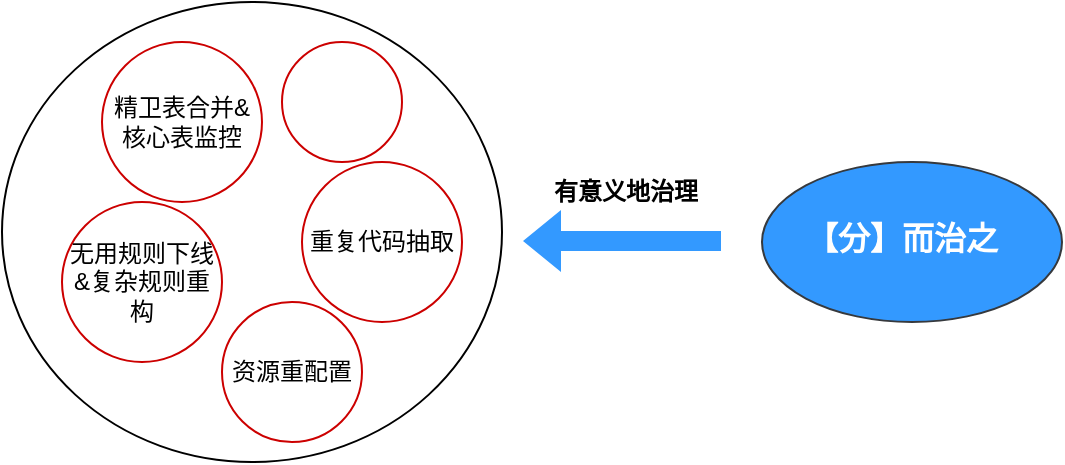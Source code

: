 <mxfile version="26.0.2">
  <diagram name="第 1 页" id="-t-LGwc56JBom7PJ3oQe">
    <mxGraphModel dx="962" dy="700" grid="1" gridSize="10" guides="1" tooltips="1" connect="1" arrows="1" fold="1" page="1" pageScale="1" pageWidth="827" pageHeight="1169" math="0" shadow="0">
      <root>
        <mxCell id="0" />
        <mxCell id="1" parent="0" />
        <mxCell id="YTVyAT52MgxxX6Fu33Iz-1" value="" style="shape=flexArrow;endArrow=classic;html=1;rounded=0;strokeColor=none;fillColor=#3399FF;" edge="1" parent="1">
          <mxGeometry width="50" height="50" relative="1" as="geometry">
            <mxPoint x="570" y="349.5" as="sourcePoint" />
            <mxPoint x="470" y="349.5" as="targetPoint" />
          </mxGeometry>
        </mxCell>
        <mxCell id="YTVyAT52MgxxX6Fu33Iz-2" value="" style="ellipse;whiteSpace=wrap;html=1;strokeColor=#36393d;fillColor=#3399FF;" vertex="1" parent="1">
          <mxGeometry x="590" y="310" width="150" height="80" as="geometry" />
        </mxCell>
        <mxCell id="YTVyAT52MgxxX6Fu33Iz-3" value="&lt;font style=&quot;color: rgb(255, 255, 255); font-size: 16px;&quot;&gt;&lt;b&gt;【分】而治之&lt;/b&gt;&lt;/font&gt;" style="text;html=1;align=center;verticalAlign=middle;whiteSpace=wrap;rounded=0;" vertex="1" parent="1">
          <mxGeometry x="610" y="330" width="100" height="35" as="geometry" />
        </mxCell>
        <mxCell id="YTVyAT52MgxxX6Fu33Iz-4" value="" style="ellipse;whiteSpace=wrap;html=1;" vertex="1" parent="1">
          <mxGeometry x="210" y="230" width="250" height="230" as="geometry" />
        </mxCell>
        <mxCell id="YTVyAT52MgxxX6Fu33Iz-5" value="&lt;div data-docx-has-block-data=&quot;false&quot; data-lark-html-role=&quot;root&quot; data-page-id=&quot;ChRIdA0hZobBU5xymgpcbbGHnzd&quot;&gt;&lt;div class=&quot;old-record-id-XWXkdjbSToSbAaxWngFc1ZIonQe&quot;&gt;精卫表合并&amp;amp;核心表监控&lt;/div&gt;&lt;/div&gt;&lt;span class=&quot;lark-record-clipboard&quot; data-lark-record-format=&quot;docx/text&quot; data-lark-record-data=&quot;{&amp;quot;rootId&amp;quot;:&amp;quot;ChRIdA0hZobBU5xymgpcbbGHnzd&amp;quot;,&amp;quot;text&amp;quot;:{&amp;quot;initialAttributedTexts&amp;quot;:{&amp;quot;text&amp;quot;:{&amp;quot;0&amp;quot;:&amp;quot;精卫表合并&amp;amp;核心表监控&amp;quot;},&amp;quot;attribs&amp;quot;:{&amp;quot;0&amp;quot;:&amp;quot;*0+b&amp;quot;}},&amp;quot;apool&amp;quot;:{&amp;quot;numToAttrib&amp;quot;:{&amp;quot;0&amp;quot;:[&amp;quot;author&amp;quot;,&amp;quot;6789052697665437964&amp;quot;]},&amp;quot;nextNum&amp;quot;:1}},&amp;quot;type&amp;quot;:&amp;quot;text&amp;quot;,&amp;quot;referenceRecordMap&amp;quot;:{},&amp;quot;extra&amp;quot;:{&amp;quot;channel&amp;quot;:&amp;quot;saas&amp;quot;,&amp;quot;pasteRandomId&amp;quot;:&amp;quot;1d12fe56-909d-4299-86d8-354a4d4ec832&amp;quot;,&amp;quot;mention_page_title&amp;quot;:{},&amp;quot;external_mention_url&amp;quot;:{}},&amp;quot;isKeepQuoteContainer&amp;quot;:false,&amp;quot;isFromCode&amp;quot;:false,&amp;quot;selection&amp;quot;:[{&amp;quot;id&amp;quot;:256,&amp;quot;type&amp;quot;:&amp;quot;text&amp;quot;,&amp;quot;selection&amp;quot;:{&amp;quot;start&amp;quot;:0,&amp;quot;end&amp;quot;:11},&amp;quot;recordId&amp;quot;:&amp;quot;XWXkdjbSToSbAaxWngFc1ZIonQe&amp;quot;}],&amp;quot;payloadMap&amp;quot;:{},&amp;quot;isCut&amp;quot;:false}&quot;&gt;&lt;/span&gt;" style="ellipse;whiteSpace=wrap;html=1;aspect=fixed;strokeColor=#CC0000;" vertex="1" parent="1">
          <mxGeometry x="260" y="250" width="80" height="80" as="geometry" />
        </mxCell>
        <mxCell id="YTVyAT52MgxxX6Fu33Iz-6" value="&lt;div data-docx-has-block-data=&quot;false&quot; data-lark-html-role=&quot;root&quot; data-page-id=&quot;ChRIdA0hZobBU5xymgpcbbGHnzd&quot;&gt;&lt;div class=&quot;old-record-id-XWXkdjbSToSbAaxWngFc1ZIonQe&quot;&gt;&lt;div data-docx-has-block-data=&quot;false&quot; data-lark-html-role=&quot;root&quot; data-page-id=&quot;ChRIdA0hZobBU5xymgpcbbGHnzd&quot;&gt;&lt;div class=&quot;old-record-id-XWXkdjbSToSbAaxWngFc1ZIonQe&quot;&gt;无用规则下线&amp;amp;复杂规则重构&lt;/div&gt;&lt;/div&gt;&lt;span class=&quot;lark-record-clipboard&quot; data-lark-record-format=&quot;docx/text&quot; data-lark-record-data=&quot;{&amp;quot;rootId&amp;quot;:&amp;quot;ChRIdA0hZobBU5xymgpcbbGHnzd&amp;quot;,&amp;quot;text&amp;quot;:{&amp;quot;initialAttributedTexts&amp;quot;:{&amp;quot;text&amp;quot;:{&amp;quot;0&amp;quot;:&amp;quot;无用规则下线&amp;amp;复杂规则重构&amp;quot;},&amp;quot;attribs&amp;quot;:{&amp;quot;0&amp;quot;:&amp;quot;*0+d&amp;quot;}},&amp;quot;apool&amp;quot;:{&amp;quot;numToAttrib&amp;quot;:{&amp;quot;0&amp;quot;:[&amp;quot;author&amp;quot;,&amp;quot;6789052697665437964&amp;quot;]},&amp;quot;nextNum&amp;quot;:1}},&amp;quot;type&amp;quot;:&amp;quot;text&amp;quot;,&amp;quot;referenceRecordMap&amp;quot;:{},&amp;quot;extra&amp;quot;:{&amp;quot;channel&amp;quot;:&amp;quot;saas&amp;quot;,&amp;quot;pasteRandomId&amp;quot;:&amp;quot;5cdd5dfd-b43b-46cd-955d-e5122e08f436&amp;quot;,&amp;quot;mention_page_title&amp;quot;:{},&amp;quot;external_mention_url&amp;quot;:{}},&amp;quot;isKeepQuoteContainer&amp;quot;:false,&amp;quot;isFromCode&amp;quot;:false,&amp;quot;selection&amp;quot;:[{&amp;quot;id&amp;quot;:256,&amp;quot;type&amp;quot;:&amp;quot;text&amp;quot;,&amp;quot;selection&amp;quot;:{&amp;quot;start&amp;quot;:14,&amp;quot;end&amp;quot;:27},&amp;quot;recordId&amp;quot;:&amp;quot;XWXkdjbSToSbAaxWngFc1ZIonQe&amp;quot;}],&amp;quot;payloadMap&amp;quot;:{},&amp;quot;isCut&amp;quot;:false}&quot;&gt;&lt;/span&gt;&lt;/div&gt;&lt;/div&gt;&lt;span class=&quot;lark-record-clipboard&quot; data-lark-record-format=&quot;docx/text&quot; data-lark-record-data=&quot;{&amp;quot;rootId&amp;quot;:&amp;quot;ChRIdA0hZobBU5xymgpcbbGHnzd&amp;quot;,&amp;quot;text&amp;quot;:{&amp;quot;initialAttributedTexts&amp;quot;:{&amp;quot;text&amp;quot;:{&amp;quot;0&amp;quot;:&amp;quot;精卫表合并&amp;amp;核心表监控&amp;quot;},&amp;quot;attribs&amp;quot;:{&amp;quot;0&amp;quot;:&amp;quot;*0+b&amp;quot;}},&amp;quot;apool&amp;quot;:{&amp;quot;numToAttrib&amp;quot;:{&amp;quot;0&amp;quot;:[&amp;quot;author&amp;quot;,&amp;quot;6789052697665437964&amp;quot;]},&amp;quot;nextNum&amp;quot;:1}},&amp;quot;type&amp;quot;:&amp;quot;text&amp;quot;,&amp;quot;referenceRecordMap&amp;quot;:{},&amp;quot;extra&amp;quot;:{&amp;quot;channel&amp;quot;:&amp;quot;saas&amp;quot;,&amp;quot;pasteRandomId&amp;quot;:&amp;quot;1d12fe56-909d-4299-86d8-354a4d4ec832&amp;quot;,&amp;quot;mention_page_title&amp;quot;:{},&amp;quot;external_mention_url&amp;quot;:{}},&amp;quot;isKeepQuoteContainer&amp;quot;:false,&amp;quot;isFromCode&amp;quot;:false,&amp;quot;selection&amp;quot;:[{&amp;quot;id&amp;quot;:256,&amp;quot;type&amp;quot;:&amp;quot;text&amp;quot;,&amp;quot;selection&amp;quot;:{&amp;quot;start&amp;quot;:0,&amp;quot;end&amp;quot;:11},&amp;quot;recordId&amp;quot;:&amp;quot;XWXkdjbSToSbAaxWngFc1ZIonQe&amp;quot;}],&amp;quot;payloadMap&amp;quot;:{},&amp;quot;isCut&amp;quot;:false}&quot;&gt;&lt;/span&gt;" style="ellipse;whiteSpace=wrap;html=1;aspect=fixed;strokeColor=#CC0000;" vertex="1" parent="1">
          <mxGeometry x="240" y="330" width="80" height="80" as="geometry" />
        </mxCell>
        <mxCell id="YTVyAT52MgxxX6Fu33Iz-7" value="&lt;div data-docx-has-block-data=&quot;false&quot; data-lark-html-role=&quot;root&quot; data-page-id=&quot;ChRIdA0hZobBU5xymgpcbbGHnzd&quot;&gt;&lt;div class=&quot;old-record-id-XWXkdjbSToSbAaxWngFc1ZIonQe&quot;&gt;&lt;div data-docx-has-block-data=&quot;false&quot; data-lark-html-role=&quot;root&quot; data-page-id=&quot;ChRIdA0hZobBU5xymgpcbbGHnzd&quot;&gt;&lt;div class=&quot;old-record-id-XWXkdjbSToSbAaxWngFc1ZIonQe&quot;&gt;&lt;div data-docx-has-block-data=&quot;false&quot; data-lark-html-role=&quot;root&quot; data-page-id=&quot;ChRIdA0hZobBU5xymgpcbbGHnzd&quot;&gt;&lt;div class=&quot;old-record-id-XWXkdjbSToSbAaxWngFc1ZIonQe&quot;&gt;重复代码抽取&lt;/div&gt;&lt;/div&gt;&lt;span class=&quot;lark-record-clipboard&quot; data-lark-record-format=&quot;docx/text&quot; data-lark-record-data=&quot;{&amp;quot;rootId&amp;quot;:&amp;quot;ChRIdA0hZobBU5xymgpcbbGHnzd&amp;quot;,&amp;quot;text&amp;quot;:{&amp;quot;initialAttributedTexts&amp;quot;:{&amp;quot;text&amp;quot;:{&amp;quot;0&amp;quot;:&amp;quot;复用代码抽取&amp;quot;},&amp;quot;attribs&amp;quot;:{&amp;quot;0&amp;quot;:&amp;quot;*0+6&amp;quot;}},&amp;quot;apool&amp;quot;:{&amp;quot;numToAttrib&amp;quot;:{&amp;quot;0&amp;quot;:[&amp;quot;author&amp;quot;,&amp;quot;6789052697665437964&amp;quot;]},&amp;quot;nextNum&amp;quot;:1}},&amp;quot;type&amp;quot;:&amp;quot;text&amp;quot;,&amp;quot;referenceRecordMap&amp;quot;:{},&amp;quot;extra&amp;quot;:{&amp;quot;channel&amp;quot;:&amp;quot;saas&amp;quot;,&amp;quot;pasteRandomId&amp;quot;:&amp;quot;e9fa6218-35b4-4a9d-a9d8-3d668199a75c&amp;quot;,&amp;quot;mention_page_title&amp;quot;:{},&amp;quot;external_mention_url&amp;quot;:{}},&amp;quot;isKeepQuoteContainer&amp;quot;:false,&amp;quot;isFromCode&amp;quot;:false,&amp;quot;selection&amp;quot;:[{&amp;quot;id&amp;quot;:256,&amp;quot;type&amp;quot;:&amp;quot;text&amp;quot;,&amp;quot;selection&amp;quot;:{&amp;quot;start&amp;quot;:30,&amp;quot;end&amp;quot;:36},&amp;quot;recordId&amp;quot;:&amp;quot;XWXkdjbSToSbAaxWngFc1ZIonQe&amp;quot;}],&amp;quot;payloadMap&amp;quot;:{},&amp;quot;isCut&amp;quot;:false}&quot;&gt;&lt;/span&gt;&lt;/div&gt;&lt;/div&gt;&lt;span class=&quot;lark-record-clipboard&quot; data-lark-record-format=&quot;docx/text&quot; data-lark-record-data=&quot;{&amp;quot;rootId&amp;quot;:&amp;quot;ChRIdA0hZobBU5xymgpcbbGHnzd&amp;quot;,&amp;quot;text&amp;quot;:{&amp;quot;initialAttributedTexts&amp;quot;:{&amp;quot;text&amp;quot;:{&amp;quot;0&amp;quot;:&amp;quot;无用规则下线&amp;amp;复杂规则重构&amp;quot;},&amp;quot;attribs&amp;quot;:{&amp;quot;0&amp;quot;:&amp;quot;*0+d&amp;quot;}},&amp;quot;apool&amp;quot;:{&amp;quot;numToAttrib&amp;quot;:{&amp;quot;0&amp;quot;:[&amp;quot;author&amp;quot;,&amp;quot;6789052697665437964&amp;quot;]},&amp;quot;nextNum&amp;quot;:1}},&amp;quot;type&amp;quot;:&amp;quot;text&amp;quot;,&amp;quot;referenceRecordMap&amp;quot;:{},&amp;quot;extra&amp;quot;:{&amp;quot;channel&amp;quot;:&amp;quot;saas&amp;quot;,&amp;quot;pasteRandomId&amp;quot;:&amp;quot;5cdd5dfd-b43b-46cd-955d-e5122e08f436&amp;quot;,&amp;quot;mention_page_title&amp;quot;:{},&amp;quot;external_mention_url&amp;quot;:{}},&amp;quot;isKeepQuoteContainer&amp;quot;:false,&amp;quot;isFromCode&amp;quot;:false,&amp;quot;selection&amp;quot;:[{&amp;quot;id&amp;quot;:256,&amp;quot;type&amp;quot;:&amp;quot;text&amp;quot;,&amp;quot;selection&amp;quot;:{&amp;quot;start&amp;quot;:14,&amp;quot;end&amp;quot;:27},&amp;quot;recordId&amp;quot;:&amp;quot;XWXkdjbSToSbAaxWngFc1ZIonQe&amp;quot;}],&amp;quot;payloadMap&amp;quot;:{},&amp;quot;isCut&amp;quot;:false}&quot;&gt;&lt;/span&gt;&lt;/div&gt;&lt;/div&gt;&lt;span class=&quot;lark-record-clipboard&quot; data-lark-record-format=&quot;docx/text&quot; data-lark-record-data=&quot;{&amp;quot;rootId&amp;quot;:&amp;quot;ChRIdA0hZobBU5xymgpcbbGHnzd&amp;quot;,&amp;quot;text&amp;quot;:{&amp;quot;initialAttributedTexts&amp;quot;:{&amp;quot;text&amp;quot;:{&amp;quot;0&amp;quot;:&amp;quot;精卫表合并&amp;amp;核心表监控&amp;quot;},&amp;quot;attribs&amp;quot;:{&amp;quot;0&amp;quot;:&amp;quot;*0+b&amp;quot;}},&amp;quot;apool&amp;quot;:{&amp;quot;numToAttrib&amp;quot;:{&amp;quot;0&amp;quot;:[&amp;quot;author&amp;quot;,&amp;quot;6789052697665437964&amp;quot;]},&amp;quot;nextNum&amp;quot;:1}},&amp;quot;type&amp;quot;:&amp;quot;text&amp;quot;,&amp;quot;referenceRecordMap&amp;quot;:{},&amp;quot;extra&amp;quot;:{&amp;quot;channel&amp;quot;:&amp;quot;saas&amp;quot;,&amp;quot;pasteRandomId&amp;quot;:&amp;quot;1d12fe56-909d-4299-86d8-354a4d4ec832&amp;quot;,&amp;quot;mention_page_title&amp;quot;:{},&amp;quot;external_mention_url&amp;quot;:{}},&amp;quot;isKeepQuoteContainer&amp;quot;:false,&amp;quot;isFromCode&amp;quot;:false,&amp;quot;selection&amp;quot;:[{&amp;quot;id&amp;quot;:256,&amp;quot;type&amp;quot;:&amp;quot;text&amp;quot;,&amp;quot;selection&amp;quot;:{&amp;quot;start&amp;quot;:0,&amp;quot;end&amp;quot;:11},&amp;quot;recordId&amp;quot;:&amp;quot;XWXkdjbSToSbAaxWngFc1ZIonQe&amp;quot;}],&amp;quot;payloadMap&amp;quot;:{},&amp;quot;isCut&amp;quot;:false}&quot;&gt;&lt;/span&gt;" style="ellipse;whiteSpace=wrap;html=1;aspect=fixed;strokeColor=#CC0000;" vertex="1" parent="1">
          <mxGeometry x="360" y="310" width="80" height="80" as="geometry" />
        </mxCell>
        <mxCell id="YTVyAT52MgxxX6Fu33Iz-8" value="&lt;div data-docx-has-block-data=&quot;false&quot; data-lark-html-role=&quot;root&quot; data-page-id=&quot;ChRIdA0hZobBU5xymgpcbbGHnzd&quot;&gt;&lt;div class=&quot;old-record-id-XWXkdjbSToSbAaxWngFc1ZIonQe&quot;&gt;&lt;div data-docx-has-block-data=&quot;false&quot; data-lark-html-role=&quot;root&quot; data-page-id=&quot;ChRIdA0hZobBU5xymgpcbbGHnzd&quot;&gt;&lt;div class=&quot;old-record-id-XWXkdjbSToSbAaxWngFc1ZIonQe&quot;&gt;&lt;div data-docx-has-block-data=&quot;false&quot; data-lark-html-role=&quot;root&quot; data-page-id=&quot;ChRIdA0hZobBU5xymgpcbbGHnzd&quot;&gt;&lt;div class=&quot;old-record-id-XWXkdjbSToSbAaxWngFc1ZIonQe&quot;&gt;&lt;div data-docx-has-block-data=&quot;false&quot; data-lark-html-role=&quot;root&quot; data-page-id=&quot;ChRIdA0hZobBU5xymgpcbbGHnzd&quot;&gt;&lt;div class=&quot;old-record-id-XWXkdjbSToSbAaxWngFc1ZIonQe&quot;&gt;资源重配置&lt;/div&gt;&lt;/div&gt;&lt;span class=&quot;lark-record-clipboard&quot; data-lark-record-format=&quot;docx/text&quot; data-lark-record-data=&quot;{&amp;quot;rootId&amp;quot;:&amp;quot;ChRIdA0hZobBU5xymgpcbbGHnzd&amp;quot;,&amp;quot;text&amp;quot;:{&amp;quot;initialAttributedTexts&amp;quot;:{&amp;quot;text&amp;quot;:{&amp;quot;0&amp;quot;:&amp;quot;资源重配置&amp;quot;},&amp;quot;attribs&amp;quot;:{&amp;quot;0&amp;quot;:&amp;quot;*0+5&amp;quot;}},&amp;quot;apool&amp;quot;:{&amp;quot;numToAttrib&amp;quot;:{&amp;quot;0&amp;quot;:[&amp;quot;author&amp;quot;,&amp;quot;6789052697665437964&amp;quot;]},&amp;quot;nextNum&amp;quot;:1}},&amp;quot;type&amp;quot;:&amp;quot;text&amp;quot;,&amp;quot;referenceRecordMap&amp;quot;:{},&amp;quot;extra&amp;quot;:{&amp;quot;channel&amp;quot;:&amp;quot;saas&amp;quot;,&amp;quot;pasteRandomId&amp;quot;:&amp;quot;1291db8a-156d-451d-92f8-595e6074ff26&amp;quot;,&amp;quot;mention_page_title&amp;quot;:{},&amp;quot;external_mention_url&amp;quot;:{}},&amp;quot;isKeepQuoteContainer&amp;quot;:false,&amp;quot;isFromCode&amp;quot;:false,&amp;quot;selection&amp;quot;:[{&amp;quot;id&amp;quot;:256,&amp;quot;type&amp;quot;:&amp;quot;text&amp;quot;,&amp;quot;selection&amp;quot;:{&amp;quot;start&amp;quot;:39,&amp;quot;end&amp;quot;:44},&amp;quot;recordId&amp;quot;:&amp;quot;XWXkdjbSToSbAaxWngFc1ZIonQe&amp;quot;}],&amp;quot;payloadMap&amp;quot;:{},&amp;quot;isCut&amp;quot;:false}&quot;&gt;&lt;/span&gt;&lt;/div&gt;&lt;/div&gt;&lt;span class=&quot;lark-record-clipboard&quot; data-lark-record-format=&quot;docx/text&quot; data-lark-record-data=&quot;{&amp;quot;rootId&amp;quot;:&amp;quot;ChRIdA0hZobBU5xymgpcbbGHnzd&amp;quot;,&amp;quot;text&amp;quot;:{&amp;quot;initialAttributedTexts&amp;quot;:{&amp;quot;text&amp;quot;:{&amp;quot;0&amp;quot;:&amp;quot;复用代码抽取&amp;quot;},&amp;quot;attribs&amp;quot;:{&amp;quot;0&amp;quot;:&amp;quot;*0+6&amp;quot;}},&amp;quot;apool&amp;quot;:{&amp;quot;numToAttrib&amp;quot;:{&amp;quot;0&amp;quot;:[&amp;quot;author&amp;quot;,&amp;quot;6789052697665437964&amp;quot;]},&amp;quot;nextNum&amp;quot;:1}},&amp;quot;type&amp;quot;:&amp;quot;text&amp;quot;,&amp;quot;referenceRecordMap&amp;quot;:{},&amp;quot;extra&amp;quot;:{&amp;quot;channel&amp;quot;:&amp;quot;saas&amp;quot;,&amp;quot;pasteRandomId&amp;quot;:&amp;quot;e9fa6218-35b4-4a9d-a9d8-3d668199a75c&amp;quot;,&amp;quot;mention_page_title&amp;quot;:{},&amp;quot;external_mention_url&amp;quot;:{}},&amp;quot;isKeepQuoteContainer&amp;quot;:false,&amp;quot;isFromCode&amp;quot;:false,&amp;quot;selection&amp;quot;:[{&amp;quot;id&amp;quot;:256,&amp;quot;type&amp;quot;:&amp;quot;text&amp;quot;,&amp;quot;selection&amp;quot;:{&amp;quot;start&amp;quot;:30,&amp;quot;end&amp;quot;:36},&amp;quot;recordId&amp;quot;:&amp;quot;XWXkdjbSToSbAaxWngFc1ZIonQe&amp;quot;}],&amp;quot;payloadMap&amp;quot;:{},&amp;quot;isCut&amp;quot;:false}&quot;&gt;&lt;/span&gt;&lt;/div&gt;&lt;/div&gt;&lt;span class=&quot;lark-record-clipboard&quot; data-lark-record-format=&quot;docx/text&quot; data-lark-record-data=&quot;{&amp;quot;rootId&amp;quot;:&amp;quot;ChRIdA0hZobBU5xymgpcbbGHnzd&amp;quot;,&amp;quot;text&amp;quot;:{&amp;quot;initialAttributedTexts&amp;quot;:{&amp;quot;text&amp;quot;:{&amp;quot;0&amp;quot;:&amp;quot;无用规则下线&amp;amp;复杂规则重构&amp;quot;},&amp;quot;attribs&amp;quot;:{&amp;quot;0&amp;quot;:&amp;quot;*0+d&amp;quot;}},&amp;quot;apool&amp;quot;:{&amp;quot;numToAttrib&amp;quot;:{&amp;quot;0&amp;quot;:[&amp;quot;author&amp;quot;,&amp;quot;6789052697665437964&amp;quot;]},&amp;quot;nextNum&amp;quot;:1}},&amp;quot;type&amp;quot;:&amp;quot;text&amp;quot;,&amp;quot;referenceRecordMap&amp;quot;:{},&amp;quot;extra&amp;quot;:{&amp;quot;channel&amp;quot;:&amp;quot;saas&amp;quot;,&amp;quot;pasteRandomId&amp;quot;:&amp;quot;5cdd5dfd-b43b-46cd-955d-e5122e08f436&amp;quot;,&amp;quot;mention_page_title&amp;quot;:{},&amp;quot;external_mention_url&amp;quot;:{}},&amp;quot;isKeepQuoteContainer&amp;quot;:false,&amp;quot;isFromCode&amp;quot;:false,&amp;quot;selection&amp;quot;:[{&amp;quot;id&amp;quot;:256,&amp;quot;type&amp;quot;:&amp;quot;text&amp;quot;,&amp;quot;selection&amp;quot;:{&amp;quot;start&amp;quot;:14,&amp;quot;end&amp;quot;:27},&amp;quot;recordId&amp;quot;:&amp;quot;XWXkdjbSToSbAaxWngFc1ZIonQe&amp;quot;}],&amp;quot;payloadMap&amp;quot;:{},&amp;quot;isCut&amp;quot;:false}&quot;&gt;&lt;/span&gt;&lt;/div&gt;&lt;/div&gt;&lt;span class=&quot;lark-record-clipboard&quot; data-lark-record-format=&quot;docx/text&quot; data-lark-record-data=&quot;{&amp;quot;rootId&amp;quot;:&amp;quot;ChRIdA0hZobBU5xymgpcbbGHnzd&amp;quot;,&amp;quot;text&amp;quot;:{&amp;quot;initialAttributedTexts&amp;quot;:{&amp;quot;text&amp;quot;:{&amp;quot;0&amp;quot;:&amp;quot;精卫表合并&amp;amp;核心表监控&amp;quot;},&amp;quot;attribs&amp;quot;:{&amp;quot;0&amp;quot;:&amp;quot;*0+b&amp;quot;}},&amp;quot;apool&amp;quot;:{&amp;quot;numToAttrib&amp;quot;:{&amp;quot;0&amp;quot;:[&amp;quot;author&amp;quot;,&amp;quot;6789052697665437964&amp;quot;]},&amp;quot;nextNum&amp;quot;:1}},&amp;quot;type&amp;quot;:&amp;quot;text&amp;quot;,&amp;quot;referenceRecordMap&amp;quot;:{},&amp;quot;extra&amp;quot;:{&amp;quot;channel&amp;quot;:&amp;quot;saas&amp;quot;,&amp;quot;pasteRandomId&amp;quot;:&amp;quot;1d12fe56-909d-4299-86d8-354a4d4ec832&amp;quot;,&amp;quot;mention_page_title&amp;quot;:{},&amp;quot;external_mention_url&amp;quot;:{}},&amp;quot;isKeepQuoteContainer&amp;quot;:false,&amp;quot;isFromCode&amp;quot;:false,&amp;quot;selection&amp;quot;:[{&amp;quot;id&amp;quot;:256,&amp;quot;type&amp;quot;:&amp;quot;text&amp;quot;,&amp;quot;selection&amp;quot;:{&amp;quot;start&amp;quot;:0,&amp;quot;end&amp;quot;:11},&amp;quot;recordId&amp;quot;:&amp;quot;XWXkdjbSToSbAaxWngFc1ZIonQe&amp;quot;}],&amp;quot;payloadMap&amp;quot;:{},&amp;quot;isCut&amp;quot;:false}&quot;&gt;&lt;/span&gt;" style="ellipse;whiteSpace=wrap;html=1;aspect=fixed;strokeColor=#CC0000;" vertex="1" parent="1">
          <mxGeometry x="320" y="380" width="70" height="70" as="geometry" />
        </mxCell>
        <mxCell id="YTVyAT52MgxxX6Fu33Iz-9" value="&lt;div data-docx-has-block-data=&quot;false&quot; data-lark-html-role=&quot;root&quot; data-page-id=&quot;ChRIdA0hZobBU5xymgpcbbGHnzd&quot;&gt;&lt;div class=&quot;old-record-id-XWXkdjbSToSbAaxWngFc1ZIonQe&quot;&gt;&lt;div data-docx-has-block-data=&quot;false&quot; data-lark-html-role=&quot;root&quot; data-page-id=&quot;ChRIdA0hZobBU5xymgpcbbGHnzd&quot;&gt;&lt;div class=&quot;old-record-id-XWXkdjbSToSbAaxWngFc1ZIonQe&quot;&gt;&lt;div data-docx-has-block-data=&quot;false&quot; data-lark-html-role=&quot;root&quot; data-page-id=&quot;ChRIdA0hZobBU5xymgpcbbGHnzd&quot;&gt;&lt;div class=&quot;old-record-id-XWXkdjbSToSbAaxWngFc1ZIonQe&quot;&gt;&lt;div data-docx-has-block-data=&quot;false&quot; data-lark-html-role=&quot;root&quot; data-page-id=&quot;ChRIdA0hZobBU5xymgpcbbGHnzd&quot;&gt;&lt;div class=&quot;old-record-id-XWXkdjbSToSbAaxWngFc1ZIonQe&quot;&gt;&lt;br&gt;&lt;/div&gt;&lt;/div&gt;&lt;span class=&quot;lark-record-clipboard&quot; data-lark-record-format=&quot;docx/text&quot; data-lark-record-data=&quot;{&amp;quot;rootId&amp;quot;:&amp;quot;ChRIdA0hZobBU5xymgpcbbGHnzd&amp;quot;,&amp;quot;text&amp;quot;:{&amp;quot;initialAttributedTexts&amp;quot;:{&amp;quot;text&amp;quot;:{&amp;quot;0&amp;quot;:&amp;quot;资源重配置&amp;quot;},&amp;quot;attribs&amp;quot;:{&amp;quot;0&amp;quot;:&amp;quot;*0+5&amp;quot;}},&amp;quot;apool&amp;quot;:{&amp;quot;numToAttrib&amp;quot;:{&amp;quot;0&amp;quot;:[&amp;quot;author&amp;quot;,&amp;quot;6789052697665437964&amp;quot;]},&amp;quot;nextNum&amp;quot;:1}},&amp;quot;type&amp;quot;:&amp;quot;text&amp;quot;,&amp;quot;referenceRecordMap&amp;quot;:{},&amp;quot;extra&amp;quot;:{&amp;quot;channel&amp;quot;:&amp;quot;saas&amp;quot;,&amp;quot;pasteRandomId&amp;quot;:&amp;quot;1291db8a-156d-451d-92f8-595e6074ff26&amp;quot;,&amp;quot;mention_page_title&amp;quot;:{},&amp;quot;external_mention_url&amp;quot;:{}},&amp;quot;isKeepQuoteContainer&amp;quot;:false,&amp;quot;isFromCode&amp;quot;:false,&amp;quot;selection&amp;quot;:[{&amp;quot;id&amp;quot;:256,&amp;quot;type&amp;quot;:&amp;quot;text&amp;quot;,&amp;quot;selection&amp;quot;:{&amp;quot;start&amp;quot;:39,&amp;quot;end&amp;quot;:44},&amp;quot;recordId&amp;quot;:&amp;quot;XWXkdjbSToSbAaxWngFc1ZIonQe&amp;quot;}],&amp;quot;payloadMap&amp;quot;:{},&amp;quot;isCut&amp;quot;:false}&quot;&gt;&lt;/span&gt;&lt;/div&gt;&lt;/div&gt;&lt;span class=&quot;lark-record-clipboard&quot; data-lark-record-format=&quot;docx/text&quot; data-lark-record-data=&quot;{&amp;quot;rootId&amp;quot;:&amp;quot;ChRIdA0hZobBU5xymgpcbbGHnzd&amp;quot;,&amp;quot;text&amp;quot;:{&amp;quot;initialAttributedTexts&amp;quot;:{&amp;quot;text&amp;quot;:{&amp;quot;0&amp;quot;:&amp;quot;复用代码抽取&amp;quot;},&amp;quot;attribs&amp;quot;:{&amp;quot;0&amp;quot;:&amp;quot;*0+6&amp;quot;}},&amp;quot;apool&amp;quot;:{&amp;quot;numToAttrib&amp;quot;:{&amp;quot;0&amp;quot;:[&amp;quot;author&amp;quot;,&amp;quot;6789052697665437964&amp;quot;]},&amp;quot;nextNum&amp;quot;:1}},&amp;quot;type&amp;quot;:&amp;quot;text&amp;quot;,&amp;quot;referenceRecordMap&amp;quot;:{},&amp;quot;extra&amp;quot;:{&amp;quot;channel&amp;quot;:&amp;quot;saas&amp;quot;,&amp;quot;pasteRandomId&amp;quot;:&amp;quot;e9fa6218-35b4-4a9d-a9d8-3d668199a75c&amp;quot;,&amp;quot;mention_page_title&amp;quot;:{},&amp;quot;external_mention_url&amp;quot;:{}},&amp;quot;isKeepQuoteContainer&amp;quot;:false,&amp;quot;isFromCode&amp;quot;:false,&amp;quot;selection&amp;quot;:[{&amp;quot;id&amp;quot;:256,&amp;quot;type&amp;quot;:&amp;quot;text&amp;quot;,&amp;quot;selection&amp;quot;:{&amp;quot;start&amp;quot;:30,&amp;quot;end&amp;quot;:36},&amp;quot;recordId&amp;quot;:&amp;quot;XWXkdjbSToSbAaxWngFc1ZIonQe&amp;quot;}],&amp;quot;payloadMap&amp;quot;:{},&amp;quot;isCut&amp;quot;:false}&quot;&gt;&lt;/span&gt;&lt;/div&gt;&lt;/div&gt;&lt;span class=&quot;lark-record-clipboard&quot; data-lark-record-format=&quot;docx/text&quot; data-lark-record-data=&quot;{&amp;quot;rootId&amp;quot;:&amp;quot;ChRIdA0hZobBU5xymgpcbbGHnzd&amp;quot;,&amp;quot;text&amp;quot;:{&amp;quot;initialAttributedTexts&amp;quot;:{&amp;quot;text&amp;quot;:{&amp;quot;0&amp;quot;:&amp;quot;无用规则下线&amp;amp;复杂规则重构&amp;quot;},&amp;quot;attribs&amp;quot;:{&amp;quot;0&amp;quot;:&amp;quot;*0+d&amp;quot;}},&amp;quot;apool&amp;quot;:{&amp;quot;numToAttrib&amp;quot;:{&amp;quot;0&amp;quot;:[&amp;quot;author&amp;quot;,&amp;quot;6789052697665437964&amp;quot;]},&amp;quot;nextNum&amp;quot;:1}},&amp;quot;type&amp;quot;:&amp;quot;text&amp;quot;,&amp;quot;referenceRecordMap&amp;quot;:{},&amp;quot;extra&amp;quot;:{&amp;quot;channel&amp;quot;:&amp;quot;saas&amp;quot;,&amp;quot;pasteRandomId&amp;quot;:&amp;quot;5cdd5dfd-b43b-46cd-955d-e5122e08f436&amp;quot;,&amp;quot;mention_page_title&amp;quot;:{},&amp;quot;external_mention_url&amp;quot;:{}},&amp;quot;isKeepQuoteContainer&amp;quot;:false,&amp;quot;isFromCode&amp;quot;:false,&amp;quot;selection&amp;quot;:[{&amp;quot;id&amp;quot;:256,&amp;quot;type&amp;quot;:&amp;quot;text&amp;quot;,&amp;quot;selection&amp;quot;:{&amp;quot;start&amp;quot;:14,&amp;quot;end&amp;quot;:27},&amp;quot;recordId&amp;quot;:&amp;quot;XWXkdjbSToSbAaxWngFc1ZIonQe&amp;quot;}],&amp;quot;payloadMap&amp;quot;:{},&amp;quot;isCut&amp;quot;:false}&quot;&gt;&lt;/span&gt;&lt;/div&gt;&lt;/div&gt;&lt;span class=&quot;lark-record-clipboard&quot; data-lark-record-format=&quot;docx/text&quot; data-lark-record-data=&quot;{&amp;quot;rootId&amp;quot;:&amp;quot;ChRIdA0hZobBU5xymgpcbbGHnzd&amp;quot;,&amp;quot;text&amp;quot;:{&amp;quot;initialAttributedTexts&amp;quot;:{&amp;quot;text&amp;quot;:{&amp;quot;0&amp;quot;:&amp;quot;精卫表合并&amp;amp;核心表监控&amp;quot;},&amp;quot;attribs&amp;quot;:{&amp;quot;0&amp;quot;:&amp;quot;*0+b&amp;quot;}},&amp;quot;apool&amp;quot;:{&amp;quot;numToAttrib&amp;quot;:{&amp;quot;0&amp;quot;:[&amp;quot;author&amp;quot;,&amp;quot;6789052697665437964&amp;quot;]},&amp;quot;nextNum&amp;quot;:1}},&amp;quot;type&amp;quot;:&amp;quot;text&amp;quot;,&amp;quot;referenceRecordMap&amp;quot;:{},&amp;quot;extra&amp;quot;:{&amp;quot;channel&amp;quot;:&amp;quot;saas&amp;quot;,&amp;quot;pasteRandomId&amp;quot;:&amp;quot;1d12fe56-909d-4299-86d8-354a4d4ec832&amp;quot;,&amp;quot;mention_page_title&amp;quot;:{},&amp;quot;external_mention_url&amp;quot;:{}},&amp;quot;isKeepQuoteContainer&amp;quot;:false,&amp;quot;isFromCode&amp;quot;:false,&amp;quot;selection&amp;quot;:[{&amp;quot;id&amp;quot;:256,&amp;quot;type&amp;quot;:&amp;quot;text&amp;quot;,&amp;quot;selection&amp;quot;:{&amp;quot;start&amp;quot;:0,&amp;quot;end&amp;quot;:11},&amp;quot;recordId&amp;quot;:&amp;quot;XWXkdjbSToSbAaxWngFc1ZIonQe&amp;quot;}],&amp;quot;payloadMap&amp;quot;:{},&amp;quot;isCut&amp;quot;:false}&quot;&gt;&lt;/span&gt;" style="ellipse;whiteSpace=wrap;html=1;aspect=fixed;strokeColor=#CC0000;" vertex="1" parent="1">
          <mxGeometry x="350" y="250" width="60" height="60" as="geometry" />
        </mxCell>
        <mxCell id="YTVyAT52MgxxX6Fu33Iz-10" value="&lt;b&gt;有意义地治理&lt;/b&gt;" style="text;strokeColor=none;fillColor=none;align=left;verticalAlign=middle;spacingLeft=4;spacingRight=4;overflow=hidden;points=[[0,0.5],[1,0.5]];portConstraint=eastwest;rotatable=0;whiteSpace=wrap;html=1;" vertex="1" parent="1">
          <mxGeometry x="480" y="310" width="110" height="30" as="geometry" />
        </mxCell>
      </root>
    </mxGraphModel>
  </diagram>
</mxfile>
